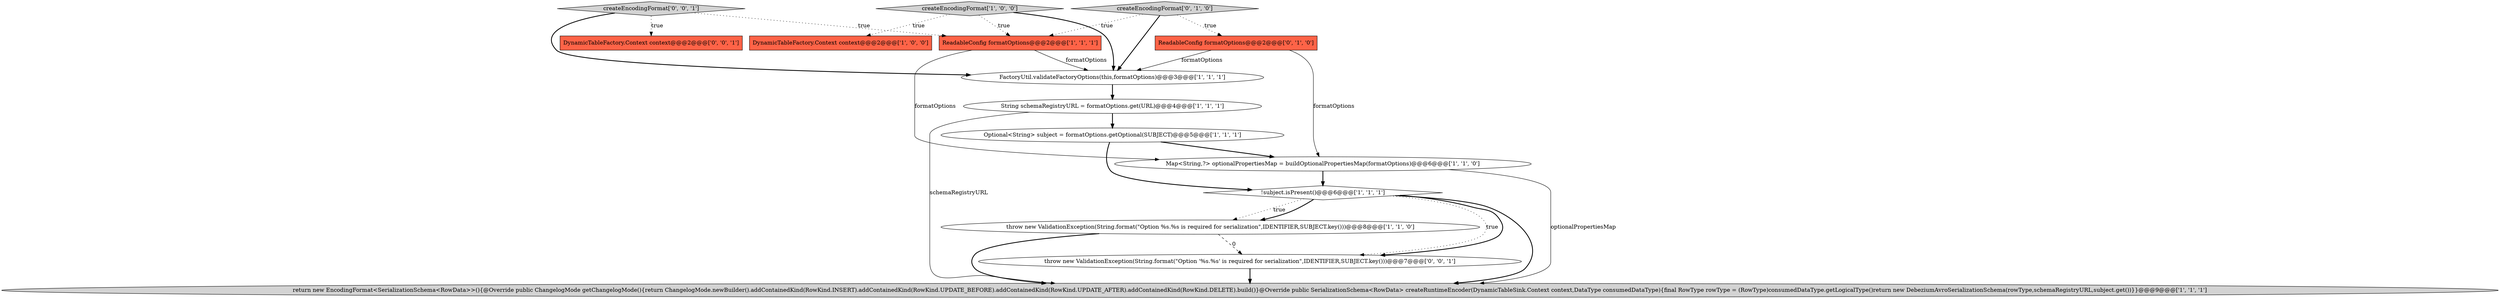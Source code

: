 digraph {
5 [style = filled, label = "Map<String,?> optionalPropertiesMap = buildOptionalPropertiesMap(formatOptions)@@@6@@@['1', '1', '0']", fillcolor = white, shape = ellipse image = "AAA0AAABBB1BBB"];
4 [style = filled, label = "return new EncodingFormat<SerializationSchema<RowData>>(){@Override public ChangelogMode getChangelogMode(){return ChangelogMode.newBuilder().addContainedKind(RowKind.INSERT).addContainedKind(RowKind.UPDATE_BEFORE).addContainedKind(RowKind.UPDATE_AFTER).addContainedKind(RowKind.DELETE).build()}@Override public SerializationSchema<RowData> createRuntimeEncoder(DynamicTableSink.Context context,DataType consumedDataType){final RowType rowType = (RowType)consumedDataType.getLogicalType()return new DebeziumAvroSerializationSchema(rowType,schemaRegistryURL,subject.get())}}@@@9@@@['1', '1', '1']", fillcolor = lightgray, shape = ellipse image = "AAA0AAABBB1BBB"];
1 [style = filled, label = "createEncodingFormat['1', '0', '0']", fillcolor = lightgray, shape = diamond image = "AAA0AAABBB1BBB"];
7 [style = filled, label = "ReadableConfig formatOptions@@@2@@@['1', '1', '1']", fillcolor = tomato, shape = box image = "AAA0AAABBB1BBB"];
8 [style = filled, label = "Optional<String> subject = formatOptions.getOptional(SUBJECT)@@@5@@@['1', '1', '1']", fillcolor = white, shape = ellipse image = "AAA0AAABBB1BBB"];
9 [style = filled, label = "String schemaRegistryURL = formatOptions.get(URL)@@@4@@@['1', '1', '1']", fillcolor = white, shape = ellipse image = "AAA0AAABBB1BBB"];
10 [style = filled, label = "ReadableConfig formatOptions@@@2@@@['0', '1', '0']", fillcolor = tomato, shape = box image = "AAA0AAABBB2BBB"];
2 [style = filled, label = "DynamicTableFactory.Context context@@@2@@@['1', '0', '0']", fillcolor = tomato, shape = box image = "AAA0AAABBB1BBB"];
14 [style = filled, label = "createEncodingFormat['0', '0', '1']", fillcolor = lightgray, shape = diamond image = "AAA0AAABBB3BBB"];
12 [style = filled, label = "DynamicTableFactory.Context context@@@2@@@['0', '0', '1']", fillcolor = tomato, shape = box image = "AAA0AAABBB3BBB"];
3 [style = filled, label = "throw new ValidationException(String.format(\"Option %s.%s is required for serialization\",IDENTIFIER,SUBJECT.key()))@@@8@@@['1', '1', '0']", fillcolor = white, shape = ellipse image = "AAA0AAABBB1BBB"];
11 [style = filled, label = "createEncodingFormat['0', '1', '0']", fillcolor = lightgray, shape = diamond image = "AAA0AAABBB2BBB"];
0 [style = filled, label = "!subject.isPresent()@@@6@@@['1', '1', '1']", fillcolor = white, shape = diamond image = "AAA0AAABBB1BBB"];
6 [style = filled, label = "FactoryUtil.validateFactoryOptions(this,formatOptions)@@@3@@@['1', '1', '1']", fillcolor = white, shape = ellipse image = "AAA0AAABBB1BBB"];
13 [style = filled, label = "throw new ValidationException(String.format(\"Option '%s.%s' is required for serialization\",IDENTIFIER,SUBJECT.key()))@@@7@@@['0', '0', '1']", fillcolor = white, shape = ellipse image = "AAA0AAABBB3BBB"];
7->5 [style = solid, label="formatOptions"];
0->4 [style = bold, label=""];
13->4 [style = bold, label=""];
8->5 [style = bold, label=""];
11->10 [style = dotted, label="true"];
8->0 [style = bold, label=""];
7->6 [style = solid, label="formatOptions"];
9->4 [style = solid, label="schemaRegistryURL"];
1->7 [style = dotted, label="true"];
10->5 [style = solid, label="formatOptions"];
0->3 [style = dotted, label="true"];
0->13 [style = dotted, label="true"];
11->7 [style = dotted, label="true"];
0->3 [style = bold, label=""];
14->7 [style = dotted, label="true"];
11->6 [style = bold, label=""];
0->13 [style = bold, label=""];
1->6 [style = bold, label=""];
14->12 [style = dotted, label="true"];
3->13 [style = dashed, label="0"];
6->9 [style = bold, label=""];
5->4 [style = solid, label="optionalPropertiesMap"];
5->0 [style = bold, label=""];
14->6 [style = bold, label=""];
1->2 [style = dotted, label="true"];
10->6 [style = solid, label="formatOptions"];
9->8 [style = bold, label=""];
3->4 [style = bold, label=""];
}
